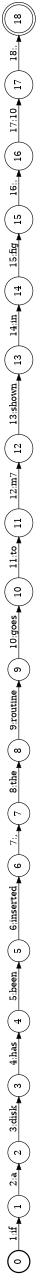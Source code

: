 digraph FST {
rankdir = LR;
size = "8.5,11";
label = "";
center = 1;
orientation = Landscape;
ranksep = "0.4";
nodesep = "0.25";
0 [label = "0", shape = circle, style = bold, fontsize = 14]
	0 -> 1 [label = "1:if", fontsize = 14];
1 [label = "1", shape = circle, style = solid, fontsize = 14]
	1 -> 2 [label = "2:a", fontsize = 14];
2 [label = "2", shape = circle, style = solid, fontsize = 14]
	2 -> 3 [label = "3:disk", fontsize = 14];
3 [label = "3", shape = circle, style = solid, fontsize = 14]
	3 -> 4 [label = "4:has", fontsize = 14];
4 [label = "4", shape = circle, style = solid, fontsize = 14]
	4 -> 5 [label = "5:been", fontsize = 14];
5 [label = "5", shape = circle, style = solid, fontsize = 14]
	5 -> 6 [label = "6:inserted", fontsize = 14];
6 [label = "6", shape = circle, style = solid, fontsize = 14]
	6 -> 7 [label = "7:,", fontsize = 14];
7 [label = "7", shape = circle, style = solid, fontsize = 14]
	7 -> 8 [label = "8:the", fontsize = 14];
8 [label = "8", shape = circle, style = solid, fontsize = 14]
	8 -> 9 [label = "9:routine", fontsize = 14];
9 [label = "9", shape = circle, style = solid, fontsize = 14]
	9 -> 10 [label = "10:goes", fontsize = 14];
10 [label = "10", shape = circle, style = solid, fontsize = 14]
	10 -> 11 [label = "11:to", fontsize = 14];
11 [label = "11", shape = circle, style = solid, fontsize = 14]
	11 -> 12 [label = "12:m7", fontsize = 14];
12 [label = "12", shape = circle, style = solid, fontsize = 14]
	12 -> 13 [label = "13:shown", fontsize = 14];
13 [label = "13", shape = circle, style = solid, fontsize = 14]
	13 -> 14 [label = "14:in", fontsize = 14];
14 [label = "14", shape = circle, style = solid, fontsize = 14]
	14 -> 15 [label = "15:fig", fontsize = 14];
15 [label = "15", shape = circle, style = solid, fontsize = 14]
	15 -> 16 [label = "16:.", fontsize = 14];
16 [label = "16", shape = circle, style = solid, fontsize = 14]
	16 -> 17 [label = "17:10", fontsize = 14];
17 [label = "17", shape = circle, style = solid, fontsize = 14]
	17 -> 18 [label = "18:.", fontsize = 14];
18 [label = "18", shape = doublecircle, style = solid, fontsize = 14]
}
